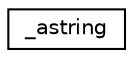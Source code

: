 digraph "Graphical Class Hierarchy"
{
 // INTERACTIVE_SVG=YES
 // LATEX_PDF_SIZE
  edge [fontname="Helvetica",fontsize="10",labelfontname="Helvetica",labelfontsize="10"];
  node [fontname="Helvetica",fontsize="10",shape=record];
  rankdir="LR";
  Node0 [label="_astring",height=0.2,width=0.4,color="black", fillcolor="white", style="filled",URL="$struct__astring.html",tooltip=" "];
}
